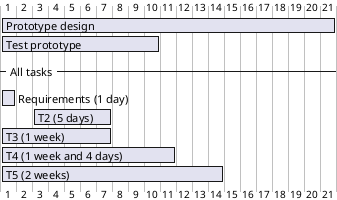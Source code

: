 @startgantt
[Prototype design] lasts 21 days
[Test prototype] lasts 10 days
-- All tasks --
[Requirements (1 day)] lasts 1 day
[T2 (5 days)] lasts 5 days
[T2 (5 days)] ends D+6

[T3 (1 week)] lasts 1 week
[T4 (1 week and 4 days)] lasts 1 week and 4 days
[T5 (2 weeks)] lasts 2 weeks
@endgantt